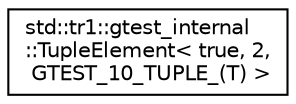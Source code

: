 digraph "クラス階層図"
{
  edge [fontname="Helvetica",fontsize="10",labelfontname="Helvetica",labelfontsize="10"];
  node [fontname="Helvetica",fontsize="10",shape=record];
  rankdir="LR";
  Node0 [label="std::tr1::gtest_internal\l::TupleElement\< true, 2,\l GTEST_10_TUPLE_(T) \>",height=0.2,width=0.4,color="black", fillcolor="white", style="filled",URL="$d0/d40/structstd_1_1tr1_1_1gtest__internal_1_1_tuple_element_3_01true_00_012_00_01_g_t_e_s_t__10___t_u_p_l_e___07_t_08_01_4.html"];
}

